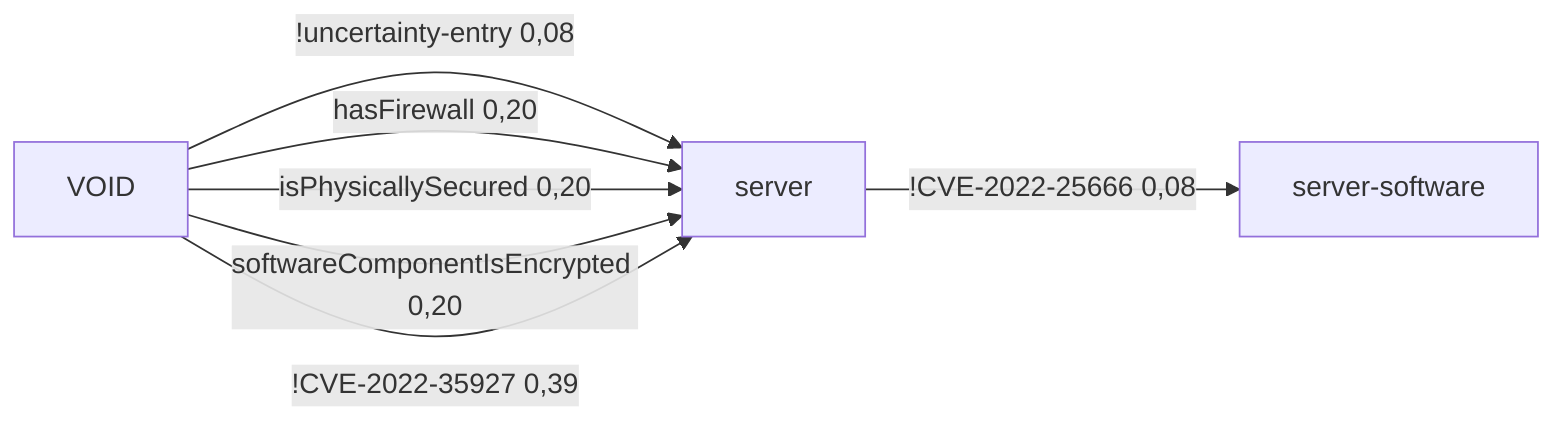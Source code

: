%% AttributeChange [4mcontiki-ng/contiki-ng[0m to [4m4.7[0m for node [4mserver[0m
%%  VOID -[0,71]->  server -[0,08]-> server-software 2,85 0,06
flowchart LR
	server[server]
	server-software[server-software]
	VOID[VOID]
	server -->|!CVE-2022-25666 0,08| server-software
	VOID -->|!uncertainty-entry 0,08| server
	VOID -->|hasFirewall 0,20| server
	VOID -->|isPhysicallySecured 0,20| server
	VOID -->|softwareComponentIsEncrypted 0,20| server
	VOID -->|!CVE-2022-35927 0,39| server
